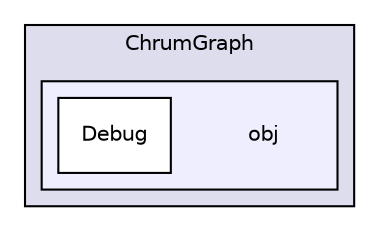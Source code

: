 digraph "ChrumGraph/obj" {
  compound=true
  node [ fontsize="10", fontname="Helvetica"];
  edge [ labelfontsize="10", labelfontname="Helvetica"];
  subgraph clusterdir_3c6d3df59f3a7cd9434389651192ab90 {
    graph [ bgcolor="#ddddee", pencolor="black", label="ChrumGraph" fontname="Helvetica", fontsize="10", URL="dir_3c6d3df59f3a7cd9434389651192ab90.html"]
  subgraph clusterdir_c84e348395a7d76a533ecfedce0caf43 {
    graph [ bgcolor="#eeeeff", pencolor="black", label="" URL="dir_c84e348395a7d76a533ecfedce0caf43.html"];
    dir_c84e348395a7d76a533ecfedce0caf43 [shape=plaintext label="obj"];
    dir_7706c134ea7bc9d6485cadc6d7309773 [shape=box label="Debug" color="black" fillcolor="white" style="filled" URL="dir_7706c134ea7bc9d6485cadc6d7309773.html"];
  }
  }
}
